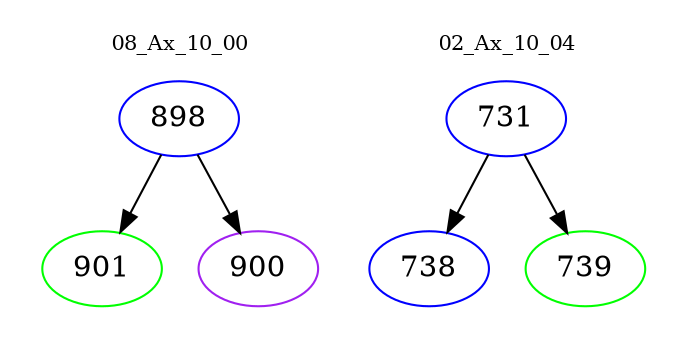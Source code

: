 digraph{
subgraph cluster_0 {
color = white
label = "08_Ax_10_00";
fontsize=10;
T0_898 [label="898", color="blue"]
T0_898 -> T0_901 [color="black"]
T0_901 [label="901", color="green"]
T0_898 -> T0_900 [color="black"]
T0_900 [label="900", color="purple"]
}
subgraph cluster_1 {
color = white
label = "02_Ax_10_04";
fontsize=10;
T1_731 [label="731", color="blue"]
T1_731 -> T1_738 [color="black"]
T1_738 [label="738", color="blue"]
T1_731 -> T1_739 [color="black"]
T1_739 [label="739", color="green"]
}
}
